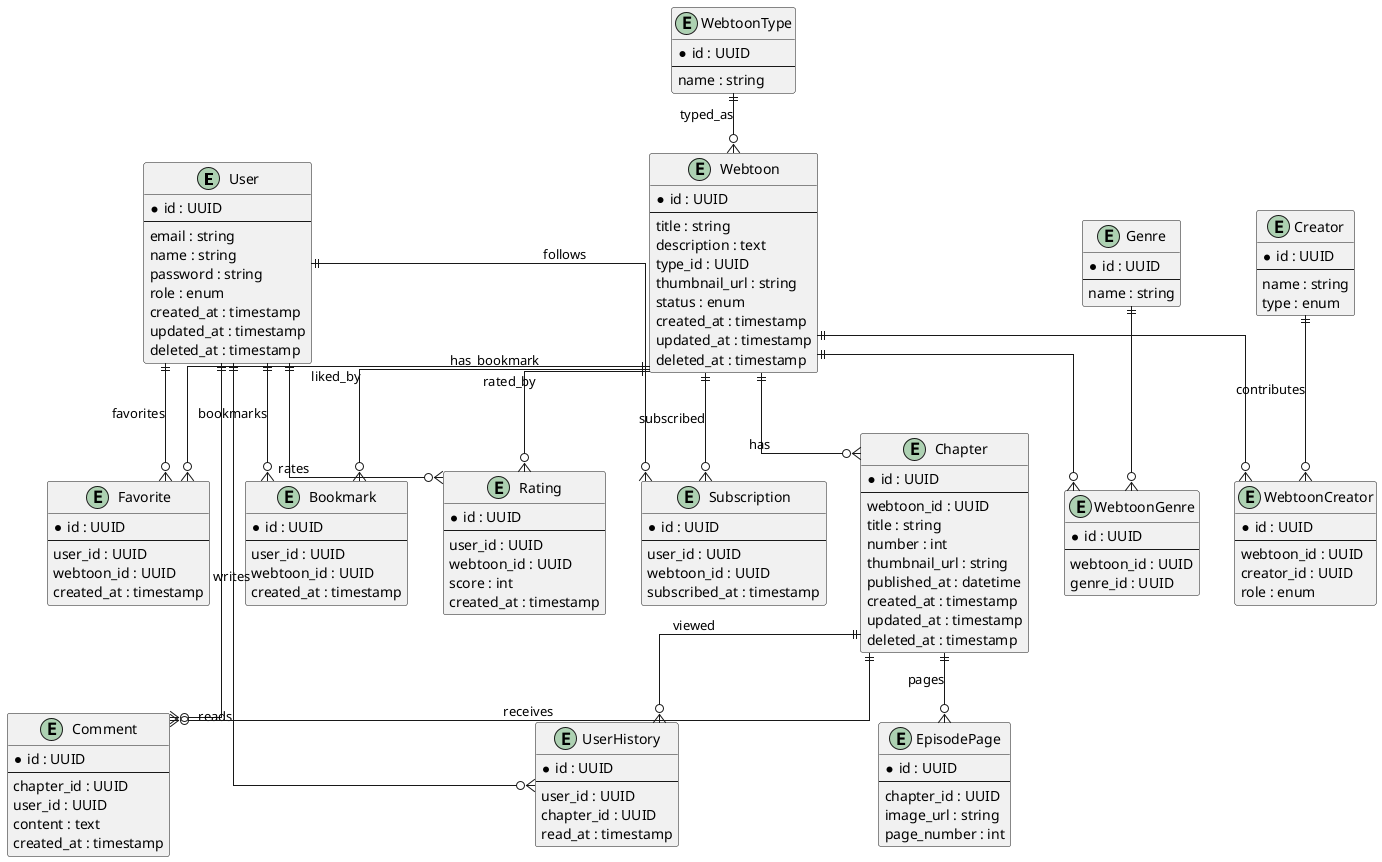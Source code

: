 @startuml
skinparam linetype ortho

entity User {
  *id : UUID
  --
  email : string
  name : string
  password : string
  role : enum
  created_at : timestamp
  updated_at : timestamp
  deleted_at : timestamp
}

entity WebtoonType {
  *id : UUID
  --
  name : string
}

entity Webtoon {
  *id : UUID
  --
  title : string
  description : text
  type_id : UUID
  thumbnail_url : string
  status : enum
  created_at : timestamp
  updated_at : timestamp
  deleted_at : timestamp
}

entity Genre {
  *id : UUID
  --
  name : string
}

entity WebtoonGenre {
  *id : UUID
  --
  webtoon_id : UUID
  genre_id : UUID
}

entity Chapter {
  *id : UUID
  --
  webtoon_id : UUID
  title : string
  number : int
  thumbnail_url : string
  published_at : datetime
  created_at : timestamp
  updated_at : timestamp
  deleted_at : timestamp
}

entity EpisodePage {
  *id : UUID
  --
  chapter_id : UUID
  image_url : string
  page_number : int
}

entity Comment {
  *id : UUID
  --
  chapter_id : UUID
  user_id : UUID
  content : text
  created_at : timestamp
}

entity Favorite {
  *id : UUID
  --
  user_id : UUID
  webtoon_id : UUID
  created_at : timestamp
}

entity Bookmark {
  *id : UUID
  --
  user_id : UUID
  webtoon_id : UUID
  created_at : timestamp
}

entity UserHistory {
  *id : UUID
  --
  user_id : UUID
  chapter_id : UUID
  read_at : timestamp
}

entity Rating {
  *id : UUID
  --
  user_id : UUID
  webtoon_id : UUID
  score : int
  created_at : timestamp
}

entity Subscription {
  *id : UUID
  --
  user_id : UUID
  webtoon_id : UUID
  subscribed_at : timestamp
}

entity Creator {
  *id : UUID
  --
  name : string
  type : enum
}

entity WebtoonCreator {
  *id : UUID
  --
  webtoon_id : UUID
  creator_id : UUID
  role : enum
}

' === Relationships ===

User ||--o{ Favorite : favorites
User ||--o{ Bookmark : bookmarks
User ||--o{ Rating : rates
User ||--o{ Subscription : follows
User ||--o{ Comment : writes
User ||--o{ UserHistory : reads

Webtoon ||--o{ Chapter : has
Chapter ||--o{ EpisodePage : pages
Chapter ||--o{ Comment : receives
Chapter ||--o{ UserHistory : viewed

Webtoon ||--o{ Favorite : liked_by
Webtoon ||--o{ Bookmark : has_bookmark
Webtoon ||--o{ Rating : rated_by
Webtoon ||--o{ Subscription : subscribed
Webtoon ||--o{ WebtoonGenre
Webtoon ||--o{ WebtoonCreator
WebtoonType ||--o{ Webtoon : typed_as

Genre ||--o{ WebtoonGenre

Creator ||--o{ WebtoonCreator : contributes

@enduml